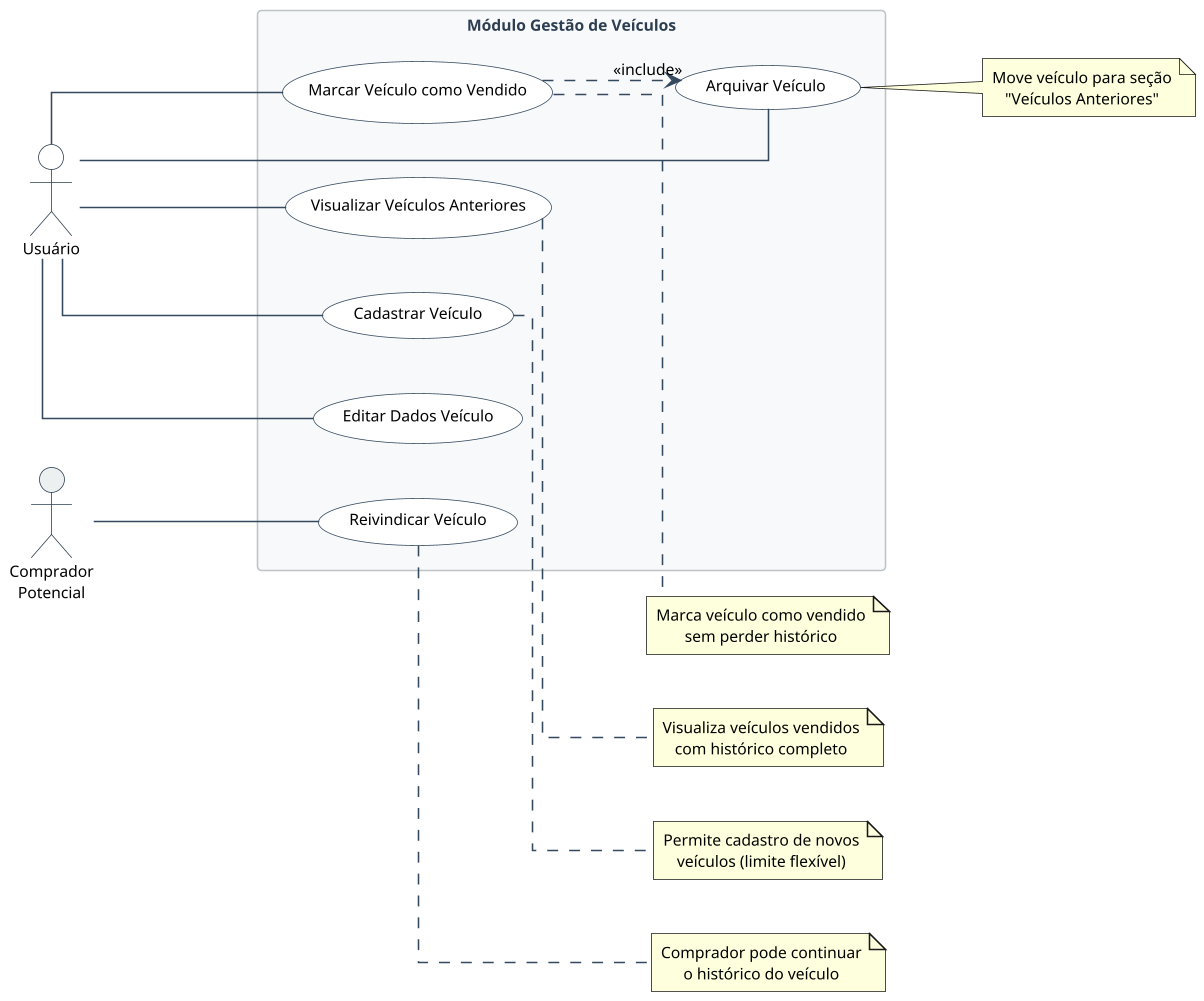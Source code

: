 @startuml vehicle_module

left to right direction

skinparam {
    usecaseFontSize 12
    usecaseFontName "Segoe UI"
    usecaseBackgroundColor #FFFFFF
    usecaseBorderColor #34495E
    actorBackgroundColor #FFFFFF
    actorBorderColor #2C3E50
    actorFontName "Segoe UI"
    actorFontSize 12
    arrowColor #34495E
    rectangleBackgroundColor #F8F9FA
    rectangleBorderColor #BDC3C7
    rectangleFontColor #2C3E50
    rectangleFontName "Segoe UI"
    rectangleFontSize 13
    defaultTextAlignment center
    wrapWidth 200
    dpi 150
    shadowing false
    linetype ortho
    defaultFontName "Segoe UI"
    defaultFontSize 10
}

actor "Usuário" as User #FFFFFF
actor "Comprador\nPotencial" as Buyer #ECF0F1

rectangle "Módulo Gestão de Veículos" #F8F9FA {
    (Cadastrar Veículo) as UC03
    (Editar Dados Veículo) as UC17
    (Marcar Veículo como Vendido) as UC18
    (Arquivar Veículo) as UC19
    (Reivindicar Veículo) as UC20
    (Visualizar Veículos Anteriores) as UC22
}

User --- UC03
User --- UC17
User --- UC18
User --- UC19
User --- UC22
Buyer --- UC20

UC18 ..> UC19 : <<include>>

note right of UC03 : Permite cadastro de novos\nveículos (limite flexível)
note right of UC18 : Marca veículo como vendido\nsem perder histórico
note right of UC19 : Move veículo para seção\n"Veículos Anteriores"
note right of UC20 : Comprador pode continuar\no histórico do veículo
note right of UC22 : Visualiza veículos vendidos\ncom histórico completo

@enduml